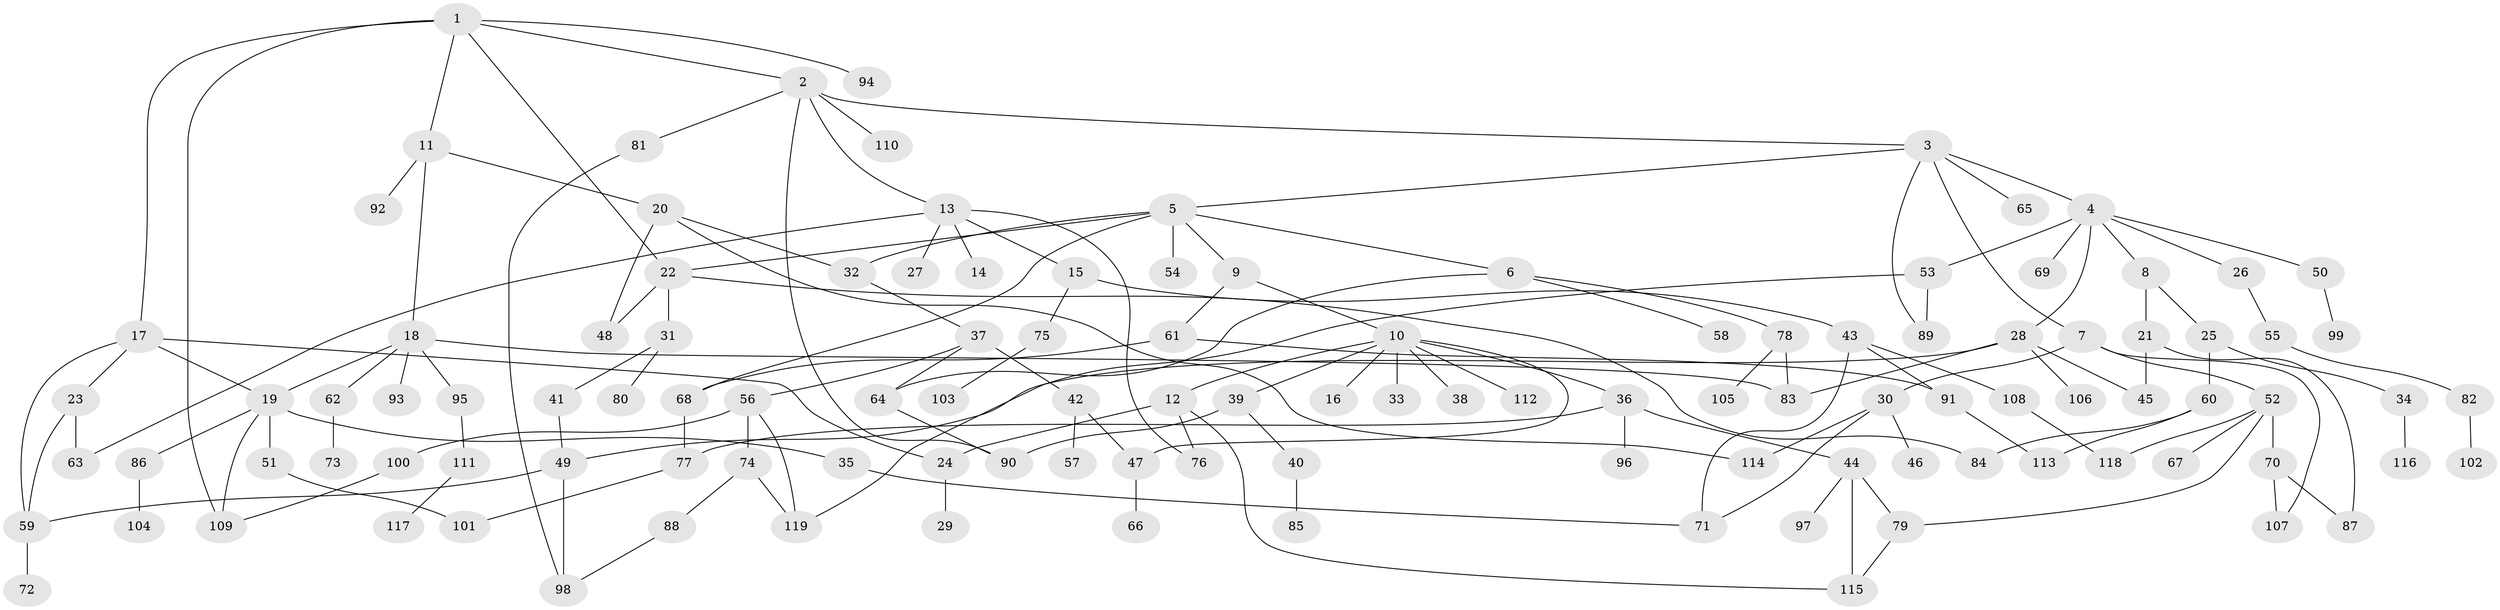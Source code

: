 // coarse degree distribution, {6: 0.06779661016949153, 5: 0.06779661016949153, 8: 0.03389830508474576, 9: 0.01694915254237288, 4: 0.06779661016949153, 3: 0.23728813559322035, 10: 0.01694915254237288, 1: 0.3389830508474576, 7: 0.01694915254237288, 2: 0.13559322033898305}
// Generated by graph-tools (version 1.1) at 2025/17/03/04/25 18:17:04]
// undirected, 119 vertices, 157 edges
graph export_dot {
graph [start="1"]
  node [color=gray90,style=filled];
  1;
  2;
  3;
  4;
  5;
  6;
  7;
  8;
  9;
  10;
  11;
  12;
  13;
  14;
  15;
  16;
  17;
  18;
  19;
  20;
  21;
  22;
  23;
  24;
  25;
  26;
  27;
  28;
  29;
  30;
  31;
  32;
  33;
  34;
  35;
  36;
  37;
  38;
  39;
  40;
  41;
  42;
  43;
  44;
  45;
  46;
  47;
  48;
  49;
  50;
  51;
  52;
  53;
  54;
  55;
  56;
  57;
  58;
  59;
  60;
  61;
  62;
  63;
  64;
  65;
  66;
  67;
  68;
  69;
  70;
  71;
  72;
  73;
  74;
  75;
  76;
  77;
  78;
  79;
  80;
  81;
  82;
  83;
  84;
  85;
  86;
  87;
  88;
  89;
  90;
  91;
  92;
  93;
  94;
  95;
  96;
  97;
  98;
  99;
  100;
  101;
  102;
  103;
  104;
  105;
  106;
  107;
  108;
  109;
  110;
  111;
  112;
  113;
  114;
  115;
  116;
  117;
  118;
  119;
  1 -- 2;
  1 -- 11;
  1 -- 17;
  1 -- 22;
  1 -- 94;
  1 -- 109;
  2 -- 3;
  2 -- 13;
  2 -- 81;
  2 -- 90;
  2 -- 110;
  3 -- 4;
  3 -- 5;
  3 -- 7;
  3 -- 65;
  3 -- 89;
  4 -- 8;
  4 -- 26;
  4 -- 28;
  4 -- 50;
  4 -- 53;
  4 -- 69;
  5 -- 6;
  5 -- 9;
  5 -- 32;
  5 -- 54;
  5 -- 68;
  5 -- 22;
  6 -- 58;
  6 -- 78;
  6 -- 64;
  7 -- 30;
  7 -- 52;
  7 -- 107;
  8 -- 21;
  8 -- 25;
  9 -- 10;
  9 -- 61;
  10 -- 12;
  10 -- 16;
  10 -- 33;
  10 -- 36;
  10 -- 38;
  10 -- 39;
  10 -- 47;
  10 -- 112;
  11 -- 18;
  11 -- 20;
  11 -- 92;
  12 -- 24;
  12 -- 76;
  12 -- 115;
  13 -- 14;
  13 -- 15;
  13 -- 27;
  13 -- 63;
  13 -- 76;
  15 -- 43;
  15 -- 75;
  17 -- 23;
  17 -- 59;
  17 -- 19;
  17 -- 24;
  18 -- 19;
  18 -- 62;
  18 -- 93;
  18 -- 95;
  18 -- 83;
  19 -- 35;
  19 -- 51;
  19 -- 86;
  19 -- 109;
  20 -- 114;
  20 -- 48;
  20 -- 32;
  21 -- 87;
  21 -- 45;
  22 -- 31;
  22 -- 48;
  22 -- 84;
  23 -- 63;
  23 -- 59;
  24 -- 29;
  25 -- 34;
  25 -- 60;
  26 -- 55;
  28 -- 45;
  28 -- 49;
  28 -- 83;
  28 -- 106;
  30 -- 46;
  30 -- 114;
  30 -- 71;
  31 -- 41;
  31 -- 80;
  32 -- 37;
  34 -- 116;
  35 -- 71;
  36 -- 44;
  36 -- 96;
  36 -- 77;
  37 -- 42;
  37 -- 56;
  37 -- 64;
  39 -- 40;
  39 -- 90;
  40 -- 85;
  41 -- 49;
  42 -- 57;
  42 -- 47;
  43 -- 71;
  43 -- 91;
  43 -- 108;
  44 -- 79;
  44 -- 97;
  44 -- 115;
  47 -- 66;
  49 -- 98;
  49 -- 59;
  50 -- 99;
  51 -- 101;
  52 -- 67;
  52 -- 70;
  52 -- 118;
  52 -- 79;
  53 -- 119;
  53 -- 89;
  55 -- 82;
  56 -- 74;
  56 -- 100;
  56 -- 119;
  59 -- 72;
  60 -- 84;
  60 -- 113;
  61 -- 68;
  61 -- 91;
  62 -- 73;
  64 -- 90;
  68 -- 77;
  70 -- 87;
  70 -- 107;
  74 -- 88;
  74 -- 119;
  75 -- 103;
  77 -- 101;
  78 -- 105;
  78 -- 83;
  79 -- 115;
  81 -- 98;
  82 -- 102;
  86 -- 104;
  88 -- 98;
  91 -- 113;
  95 -- 111;
  100 -- 109;
  108 -- 118;
  111 -- 117;
}
